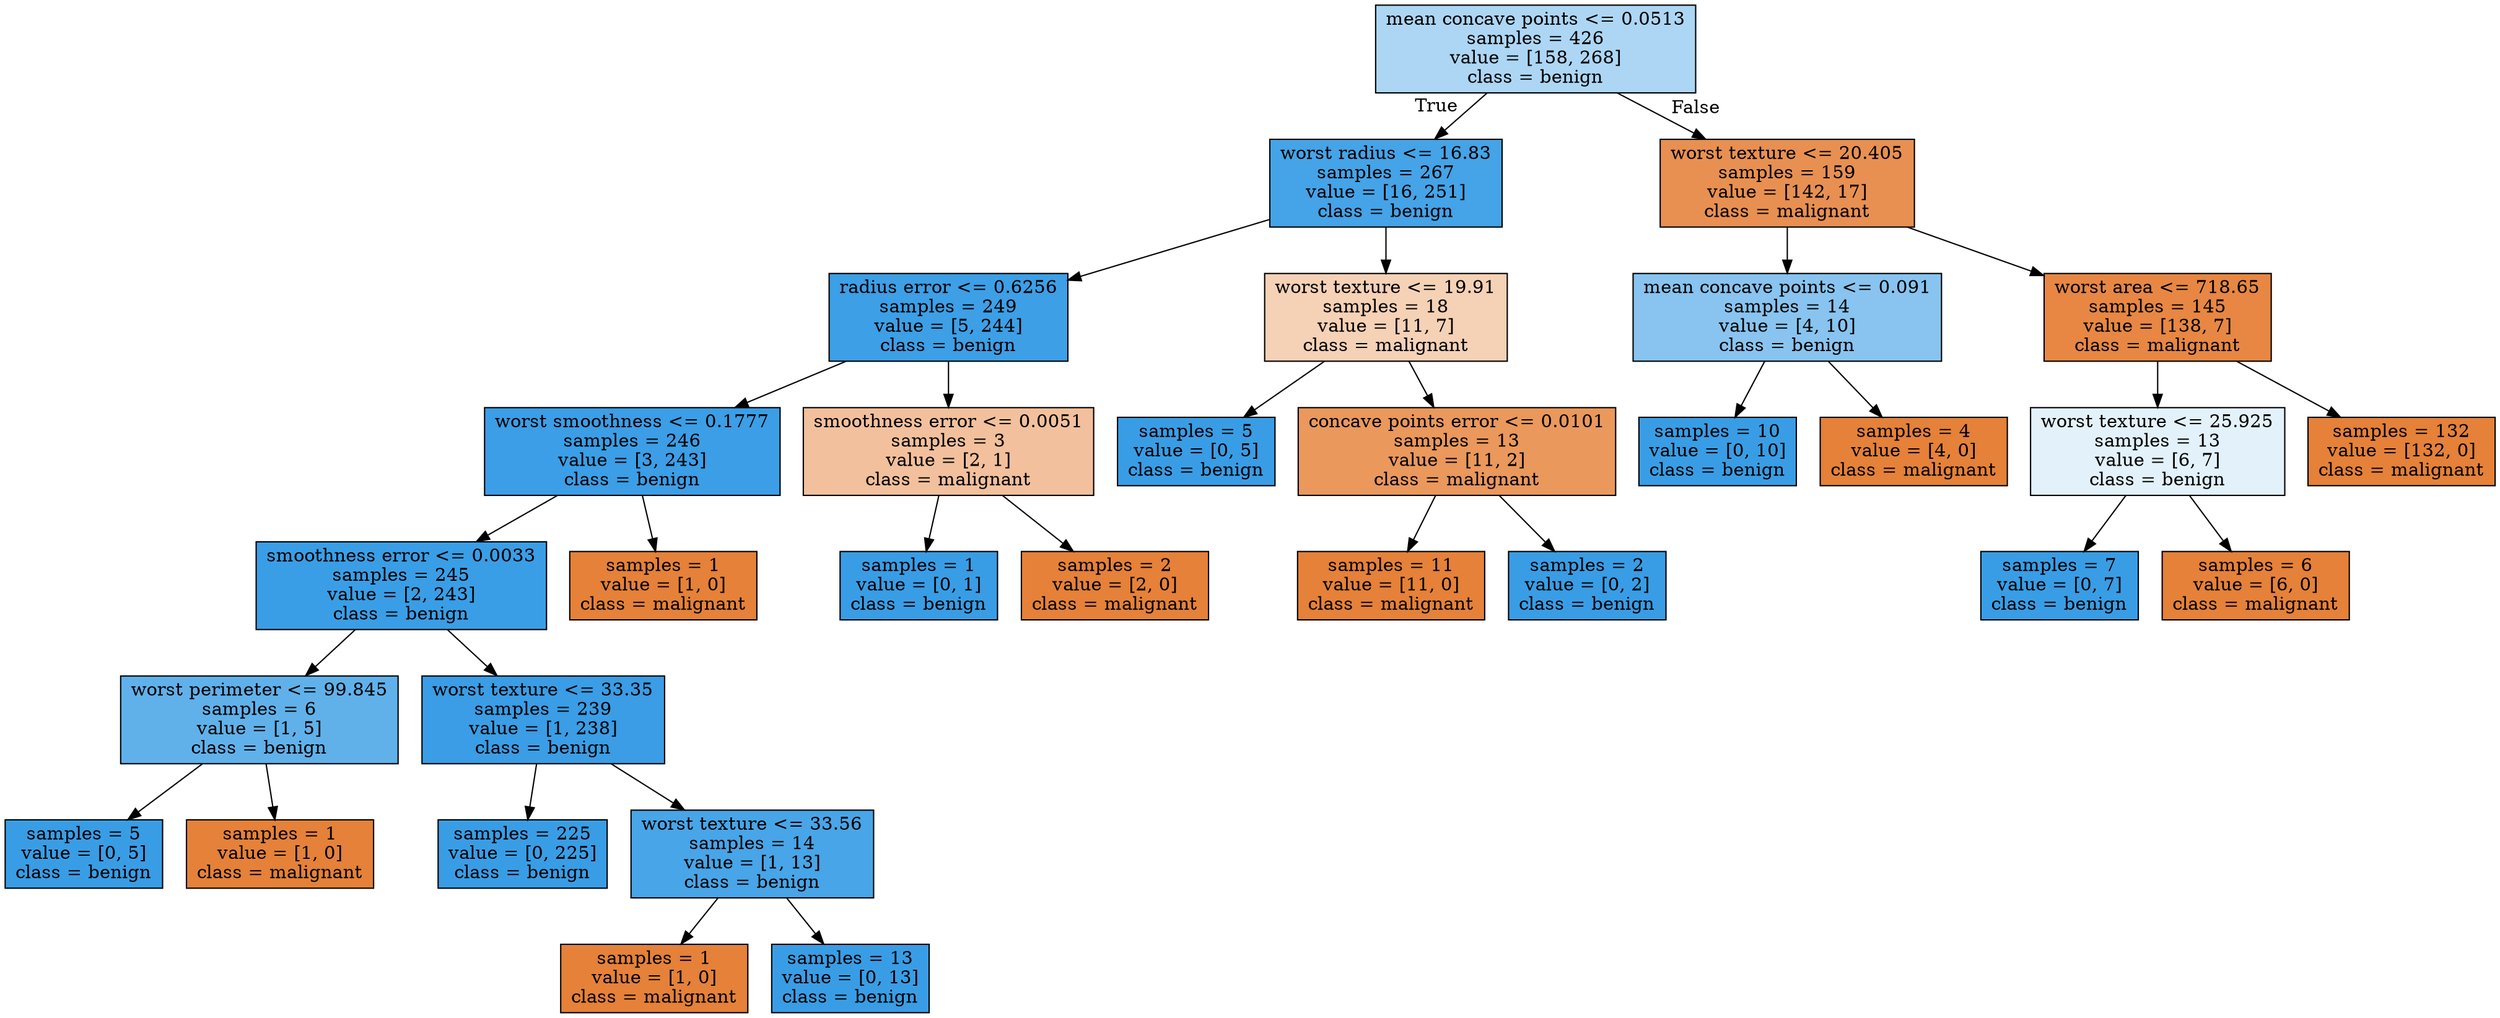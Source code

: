 digraph Tree {
node [shape=box, style="filled", color="black"] ;
0 [label="mean concave points <= 0.0513\nsamples = 426\nvalue = [158, 268]\nclass = benign", fillcolor="#399de569"] ;
1 [label="worst radius <= 16.83\nsamples = 267\nvalue = [16, 251]\nclass = benign", fillcolor="#399de5ef"] ;
0 -> 1 [labeldistance=2.5, labelangle=45, headlabel="True"] ;
2 [label="radius error <= 0.6256\nsamples = 249\nvalue = [5, 244]\nclass = benign", fillcolor="#399de5fa"] ;
1 -> 2 ;
3 [label="worst smoothness <= 0.1777\nsamples = 246\nvalue = [3, 243]\nclass = benign", fillcolor="#399de5fc"] ;
2 -> 3 ;
4 [label="smoothness error <= 0.0033\nsamples = 245\nvalue = [2, 243]\nclass = benign", fillcolor="#399de5fd"] ;
3 -> 4 ;
5 [label="worst perimeter <= 99.845\nsamples = 6\nvalue = [1, 5]\nclass = benign", fillcolor="#399de5cc"] ;
4 -> 5 ;
6 [label="samples = 5\nvalue = [0, 5]\nclass = benign", fillcolor="#399de5ff"] ;
5 -> 6 ;
7 [label="samples = 1\nvalue = [1, 0]\nclass = malignant", fillcolor="#e58139ff"] ;
5 -> 7 ;
8 [label="worst texture <= 33.35\nsamples = 239\nvalue = [1, 238]\nclass = benign", fillcolor="#399de5fe"] ;
4 -> 8 ;
9 [label="samples = 225\nvalue = [0, 225]\nclass = benign", fillcolor="#399de5ff"] ;
8 -> 9 ;
10 [label="worst texture <= 33.56\nsamples = 14\nvalue = [1, 13]\nclass = benign", fillcolor="#399de5eb"] ;
8 -> 10 ;
11 [label="samples = 1\nvalue = [1, 0]\nclass = malignant", fillcolor="#e58139ff"] ;
10 -> 11 ;
12 [label="samples = 13\nvalue = [0, 13]\nclass = benign", fillcolor="#399de5ff"] ;
10 -> 12 ;
13 [label="samples = 1\nvalue = [1, 0]\nclass = malignant", fillcolor="#e58139ff"] ;
3 -> 13 ;
14 [label="smoothness error <= 0.0051\nsamples = 3\nvalue = [2, 1]\nclass = malignant", fillcolor="#e581397f"] ;
2 -> 14 ;
15 [label="samples = 1\nvalue = [0, 1]\nclass = benign", fillcolor="#399de5ff"] ;
14 -> 15 ;
16 [label="samples = 2\nvalue = [2, 0]\nclass = malignant", fillcolor="#e58139ff"] ;
14 -> 16 ;
17 [label="worst texture <= 19.91\nsamples = 18\nvalue = [11, 7]\nclass = malignant", fillcolor="#e581395d"] ;
1 -> 17 ;
18 [label="samples = 5\nvalue = [0, 5]\nclass = benign", fillcolor="#399de5ff"] ;
17 -> 18 ;
19 [label="concave points error <= 0.0101\nsamples = 13\nvalue = [11, 2]\nclass = malignant", fillcolor="#e58139d1"] ;
17 -> 19 ;
20 [label="samples = 11\nvalue = [11, 0]\nclass = malignant", fillcolor="#e58139ff"] ;
19 -> 20 ;
21 [label="samples = 2\nvalue = [0, 2]\nclass = benign", fillcolor="#399de5ff"] ;
19 -> 21 ;
22 [label="worst texture <= 20.405\nsamples = 159\nvalue = [142, 17]\nclass = malignant", fillcolor="#e58139e0"] ;
0 -> 22 [labeldistance=2.5, labelangle=-45, headlabel="False"] ;
23 [label="mean concave points <= 0.091\nsamples = 14\nvalue = [4, 10]\nclass = benign", fillcolor="#399de599"] ;
22 -> 23 ;
24 [label="samples = 10\nvalue = [0, 10]\nclass = benign", fillcolor="#399de5ff"] ;
23 -> 24 ;
25 [label="samples = 4\nvalue = [4, 0]\nclass = malignant", fillcolor="#e58139ff"] ;
23 -> 25 ;
26 [label="worst area <= 718.65\nsamples = 145\nvalue = [138, 7]\nclass = malignant", fillcolor="#e58139f2"] ;
22 -> 26 ;
27 [label="worst texture <= 25.925\nsamples = 13\nvalue = [6, 7]\nclass = benign", fillcolor="#399de524"] ;
26 -> 27 ;
28 [label="samples = 7\nvalue = [0, 7]\nclass = benign", fillcolor="#399de5ff"] ;
27 -> 28 ;
29 [label="samples = 6\nvalue = [6, 0]\nclass = malignant", fillcolor="#e58139ff"] ;
27 -> 29 ;
30 [label="samples = 132\nvalue = [132, 0]\nclass = malignant", fillcolor="#e58139ff"] ;
26 -> 30 ;
}
